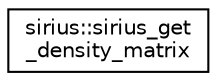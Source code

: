 digraph "Graphical Class Hierarchy"
{
 // INTERACTIVE_SVG=YES
  edge [fontname="Helvetica",fontsize="10",labelfontname="Helvetica",labelfontsize="10"];
  node [fontname="Helvetica",fontsize="10",shape=record];
  rankdir="LR";
  Node1 [label="sirius::sirius_get\l_density_matrix",height=0.2,width=0.4,color="black", fillcolor="white", style="filled",URL="$interfacesirius_1_1sirius__get__density__matrix.html"];
}
